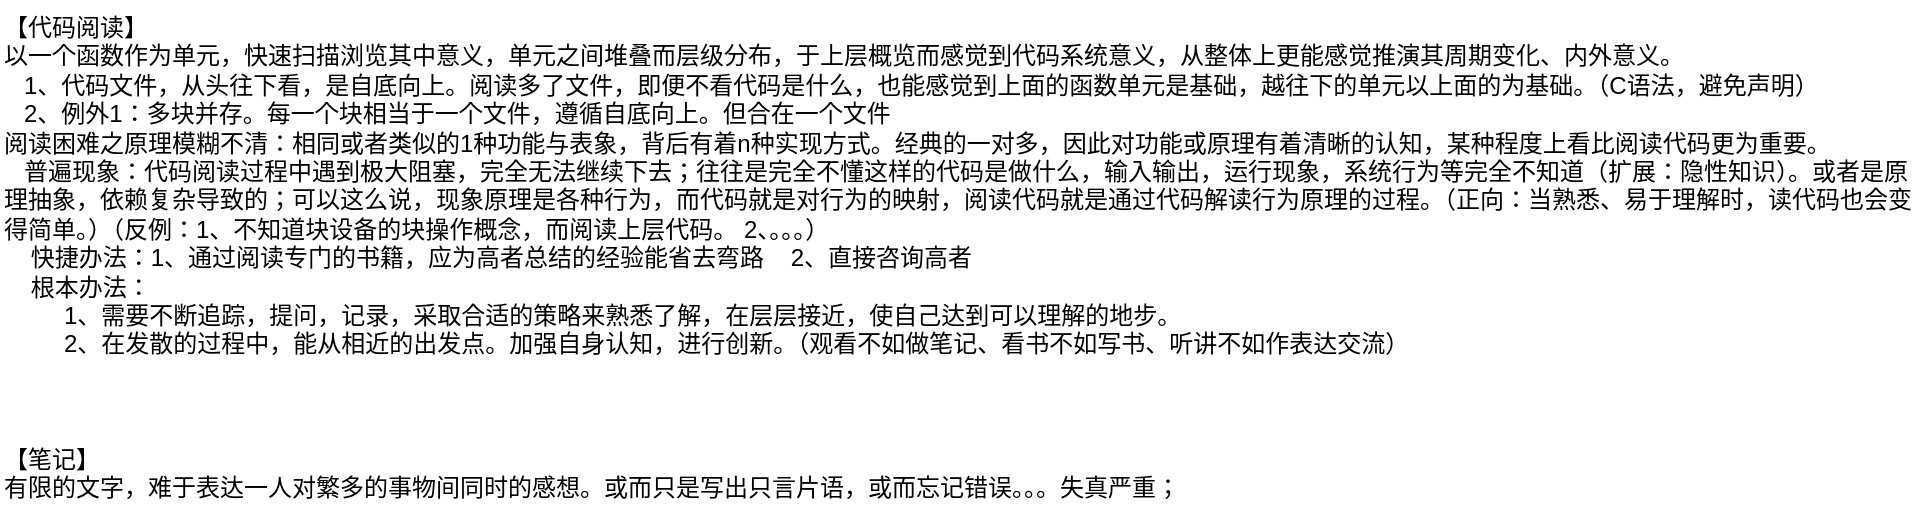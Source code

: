<mxfile version="22.0.4" type="github">
  <diagram name="第 1 页" id="vBxfCOw4VtbNVdEkCRoJ">
    <mxGraphModel dx="1868" dy="543" grid="1" gridSize="10" guides="1" tooltips="1" connect="1" arrows="1" fold="1" page="1" pageScale="1" pageWidth="827" pageHeight="1169" math="0" shadow="0">
      <root>
        <mxCell id="0" />
        <mxCell id="1" parent="0" />
        <mxCell id="i_PWW9dxf5Eg5eC_iILu-4" value="【代码阅读】&#xa;以一个函数作为单元，快速扫描浏览其中意义，单元之间堆叠而层级分布，于上层概览而感觉到代码系统意义，从整体上更能感觉推演其周期变化、内外意义。&#xa;   1、代码文件，从头往下看，是自底向上。阅读多了文件，即便不看代码是什么，也能感觉到上面的函数单元是基础，越往下的单元以上面的为基础。（C语法，避免声明）&#xa;   2、例外1：多块并存。每一个块相当于一个文件，遵循自底向上。但合在一个文件&#xa;阅读困难之原理模糊不清：相同或者类似的1种功能与表象，背后有着n种实现方式。经典的一对多，因此对功能或原理有着清晰的认知，某种程度上看比阅读代码更为重要。&#xa;   普遍现象：代码阅读过程中遇到极大阻塞，完全无法继续下去；往往是完全不懂这样的代码是做什么，输入输出，运行现象，系统行为等完全不知道（扩展：隐性知识）。或者是原理抽象，依赖复杂导致的；可以这么说，现象原理是各种行为，而代码就是对行为的映射，阅读代码就是通过代码解读行为原理的过程。（正向：当熟悉、易于理解时，读代码也会变得简单。）（反例：1、不知道块设备的块操作概念，而阅读上层代码。 2、。。。）&#xa;    快捷办法：1、通过阅读专门的书籍，应为高者总结的经验能省去弯路    2、直接咨询高者&#xa;    根本办法：&#xa;         1、需要不断追踪，提问，记录，采取合适的策略来熟悉了解，在层层接近，使自己达到可以理解的地步。&#xa;         2、在发散的过程中，能从相近的出发点。加强自身认知，进行创新。（观看不如做笔记、看书不如写书、听讲不如作表达交流）&#xa;&#xa;&#xa;&#xa;【笔记】&#xa;有限的文字，难于表达一人对繁多的事物间同时的感想。或而只是写出只言片语，或而忘记错误。。。失真严重；" style="text;whiteSpace=wrap;" parent="1" vertex="1">
          <mxGeometry x="-80" y="210" width="960" height="230" as="geometry" />
        </mxCell>
      </root>
    </mxGraphModel>
  </diagram>
</mxfile>
